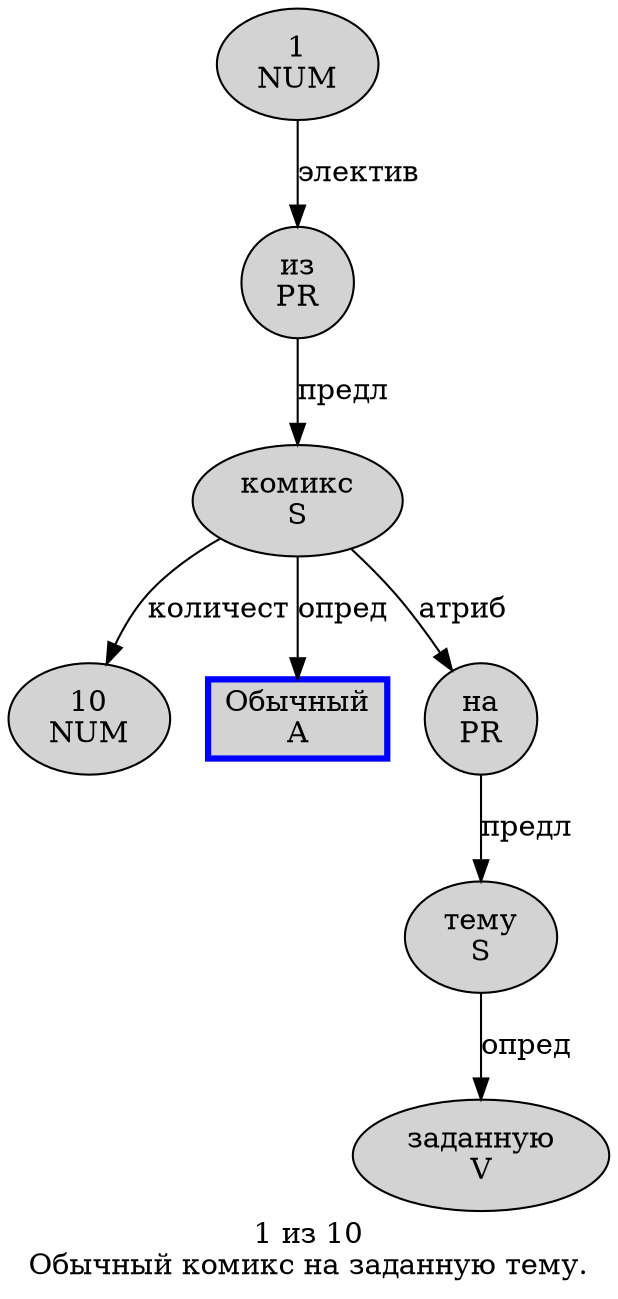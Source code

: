 digraph SENTENCE_3532 {
	graph [label="1 из 10
Обычный комикс на заданную тему."]
	node [style=filled]
		0 [label="1
NUM" color="" fillcolor=lightgray penwidth=1 shape=ellipse]
		1 [label="из
PR" color="" fillcolor=lightgray penwidth=1 shape=ellipse]
		2 [label="10
NUM" color="" fillcolor=lightgray penwidth=1 shape=ellipse]
		3 [label="Обычный
A" color=blue fillcolor=lightgray penwidth=3 shape=box]
		4 [label="комикс
S" color="" fillcolor=lightgray penwidth=1 shape=ellipse]
		5 [label="на
PR" color="" fillcolor=lightgray penwidth=1 shape=ellipse]
		6 [label="заданную
V" color="" fillcolor=lightgray penwidth=1 shape=ellipse]
		7 [label="тему
S" color="" fillcolor=lightgray penwidth=1 shape=ellipse]
			0 -> 1 [label="электив"]
			4 -> 2 [label="количест"]
			4 -> 3 [label="опред"]
			4 -> 5 [label="атриб"]
			1 -> 4 [label="предл"]
			7 -> 6 [label="опред"]
			5 -> 7 [label="предл"]
}